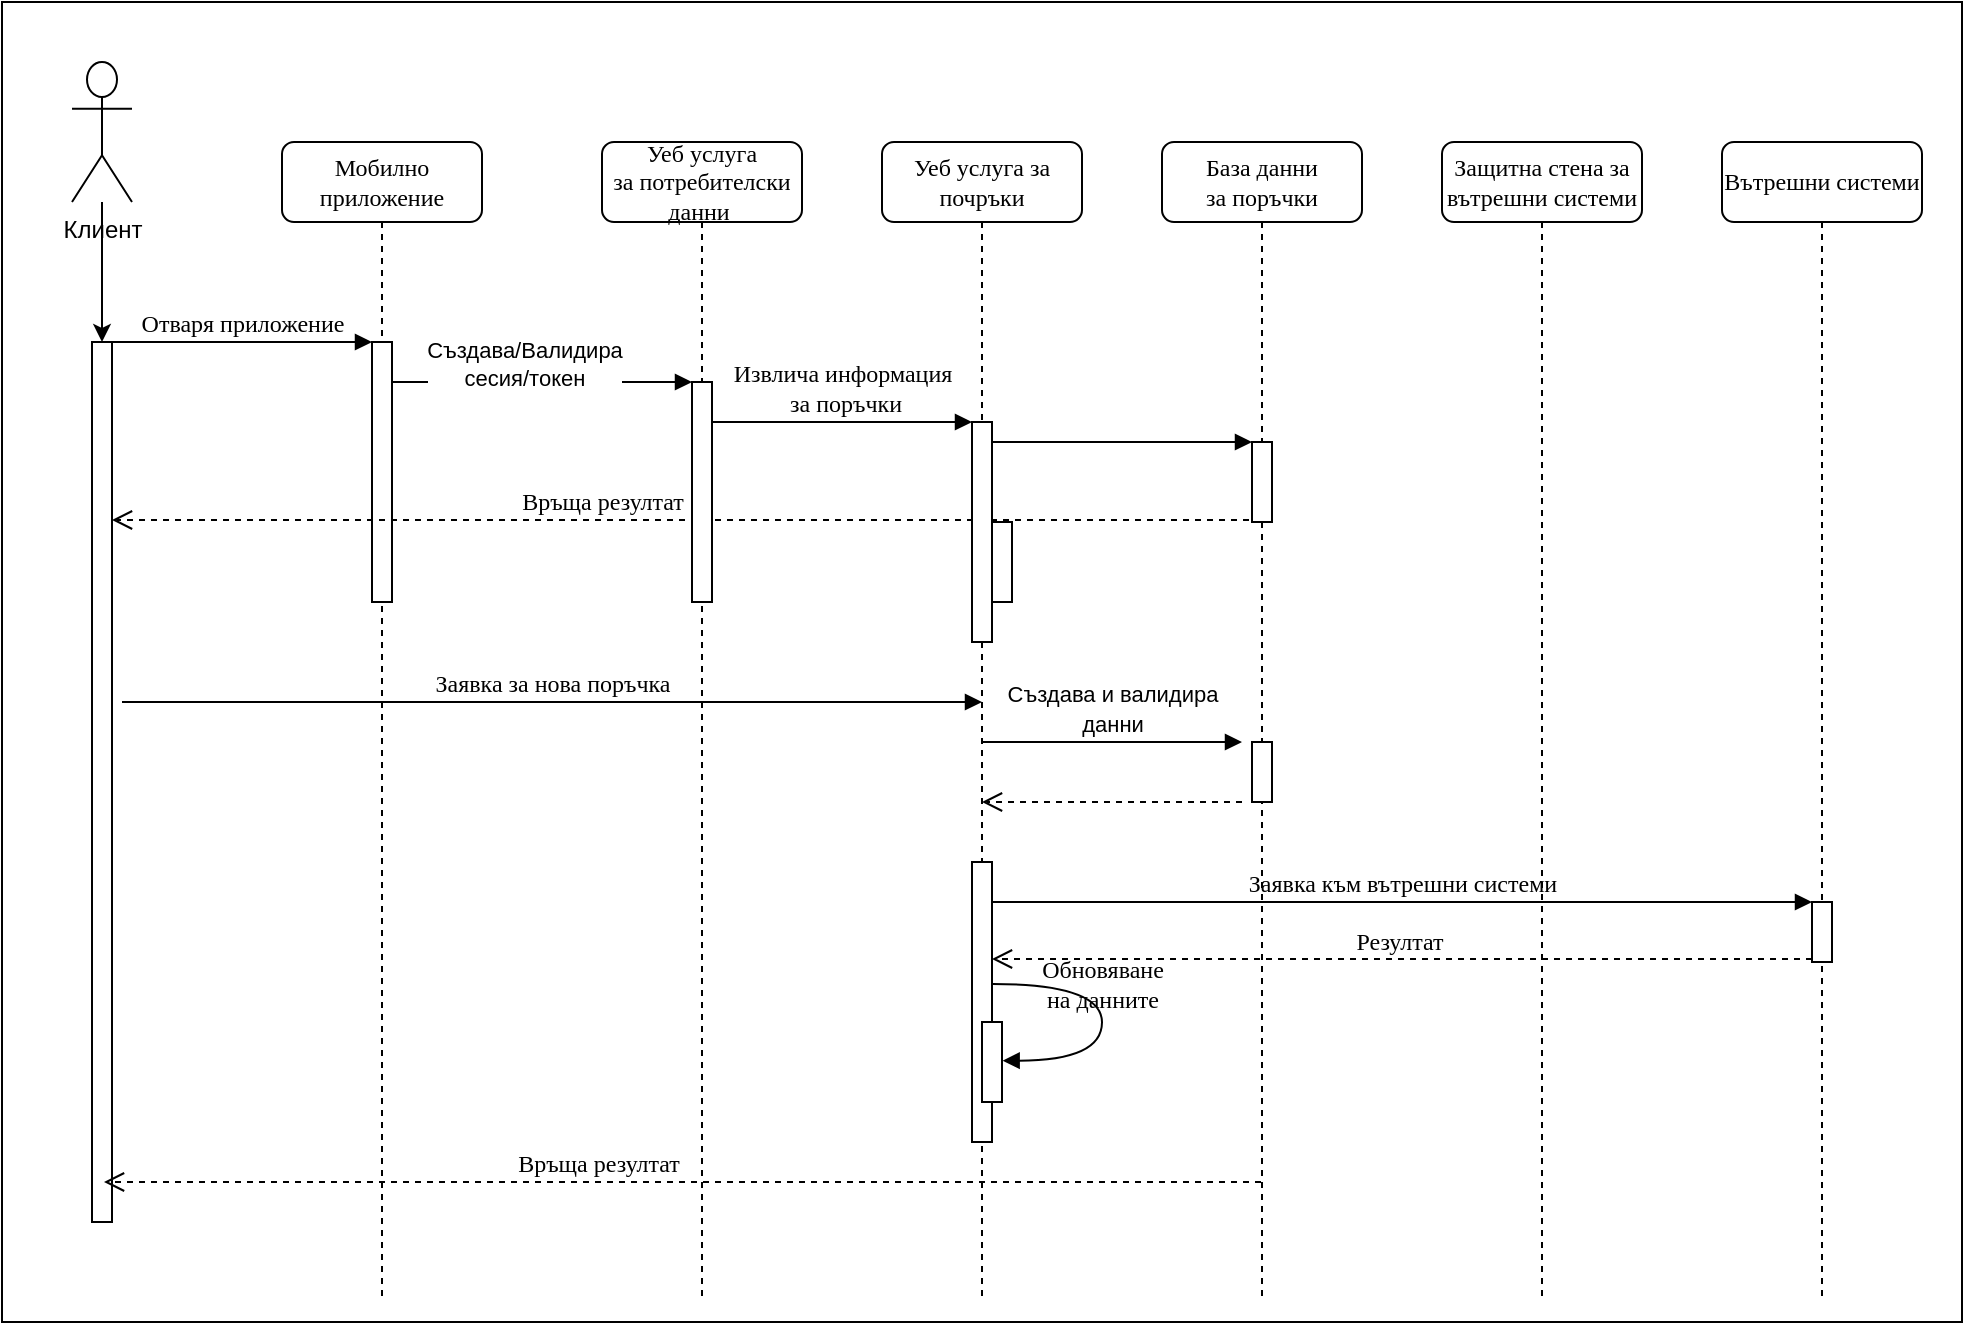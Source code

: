 <mxfile version="23.1.1" type="github">
  <diagram name="Page-1" id="13e1069c-82ec-6db2-03f1-153e76fe0fe0">
    <mxGraphModel dx="1434" dy="746" grid="1" gridSize="10" guides="1" tooltips="1" connect="1" arrows="1" fold="1" page="1" pageScale="1" pageWidth="1100" pageHeight="850" background="none" math="0" shadow="0">
      <root>
        <mxCell id="0" />
        <mxCell id="1" parent="0" />
        <mxCell id="hzYYyXt_HhxSGGgCE7m4-3" value="" style="rounded=0;whiteSpace=wrap;html=1;" vertex="1" parent="1">
          <mxGeometry x="100" y="10" width="980" height="660" as="geometry" />
        </mxCell>
        <mxCell id="hzYYyXt_HhxSGGgCE7m4-4" value="Мобилно приложение" style="shape=umlLifeline;perimeter=lifelinePerimeter;whiteSpace=wrap;html=1;container=1;collapsible=0;recursiveResize=0;outlineConnect=0;rounded=1;shadow=0;comic=0;labelBackgroundColor=none;strokeWidth=1;fontFamily=Verdana;fontSize=12;align=center;" vertex="1" parent="1">
          <mxGeometry x="240" y="80" width="100" height="580" as="geometry" />
        </mxCell>
        <mxCell id="hzYYyXt_HhxSGGgCE7m4-5" value="" style="html=1;points=[];perimeter=orthogonalPerimeter;rounded=0;shadow=0;comic=0;labelBackgroundColor=none;strokeWidth=1;fontFamily=Verdana;fontSize=12;align=center;" vertex="1" parent="hzYYyXt_HhxSGGgCE7m4-4">
          <mxGeometry x="45" y="100" width="10" height="130" as="geometry" />
        </mxCell>
        <mxCell id="hzYYyXt_HhxSGGgCE7m4-24" value="Връща резултат&amp;nbsp; &amp;nbsp; &amp;nbsp; &amp;nbsp; &amp;nbsp; &amp;nbsp; &amp;nbsp; &amp;nbsp; &amp;nbsp; &amp;nbsp; &amp;nbsp; &amp;nbsp; &amp;nbsp; &amp;nbsp;&amp;nbsp;" style="html=1;verticalAlign=bottom;endArrow=open;dashed=1;endSize=8;labelBackgroundColor=none;fontFamily=Verdana;fontSize=12;edgeStyle=elbowEdgeStyle;elbow=vertical;" edge="1" parent="hzYYyXt_HhxSGGgCE7m4-4" source="hzYYyXt_HhxSGGgCE7m4-9">
          <mxGeometry relative="1" as="geometry">
            <mxPoint x="-85" y="189" as="targetPoint" />
            <Array as="points">
              <mxPoint x="330" y="189" />
            </Array>
            <mxPoint x="630" y="189" as="sourcePoint" />
          </mxGeometry>
        </mxCell>
        <mxCell id="hzYYyXt_HhxSGGgCE7m4-6" value="Уеб услуга за&amp;nbsp;потребителски данни&amp;nbsp;" style="shape=umlLifeline;perimeter=lifelinePerimeter;whiteSpace=wrap;html=1;container=1;collapsible=0;recursiveResize=0;outlineConnect=0;rounded=1;shadow=0;comic=0;labelBackgroundColor=none;strokeWidth=1;fontFamily=Verdana;fontSize=12;align=center;" vertex="1" parent="1">
          <mxGeometry x="400" y="80" width="100" height="580" as="geometry" />
        </mxCell>
        <mxCell id="hzYYyXt_HhxSGGgCE7m4-7" value="" style="html=1;points=[];perimeter=orthogonalPerimeter;rounded=0;shadow=0;comic=0;labelBackgroundColor=none;strokeWidth=1;fontFamily=Verdana;fontSize=12;align=center;" vertex="1" parent="hzYYyXt_HhxSGGgCE7m4-6">
          <mxGeometry x="45" y="120" width="10" height="110" as="geometry" />
        </mxCell>
        <mxCell id="hzYYyXt_HhxSGGgCE7m4-8" value="Уеб услуга за почръки" style="shape=umlLifeline;perimeter=lifelinePerimeter;whiteSpace=wrap;html=1;container=1;collapsible=0;recursiveResize=0;outlineConnect=0;rounded=1;shadow=0;comic=0;labelBackgroundColor=none;strokeWidth=1;fontFamily=Verdana;fontSize=12;align=center;" vertex="1" parent="1">
          <mxGeometry x="540" y="80" width="100" height="580" as="geometry" />
        </mxCell>
        <mxCell id="hzYYyXt_HhxSGGgCE7m4-27" value="" style="html=1;points=[];perimeter=orthogonalPerimeter;rounded=0;shadow=0;comic=0;labelBackgroundColor=none;strokeWidth=1;fontFamily=Verdana;fontSize=12;align=center;" vertex="1" parent="hzYYyXt_HhxSGGgCE7m4-8">
          <mxGeometry x="55" y="190" width="10" height="40" as="geometry" />
        </mxCell>
        <mxCell id="hzYYyXt_HhxSGGgCE7m4-48" value="&lt;br&gt;&lt;span style=&quot;color: rgb(0, 0, 0); font-family: Helvetica; font-size: 11px; font-style: normal; font-variant-ligatures: normal; font-variant-caps: normal; font-weight: 400; letter-spacing: normal; orphans: 2; text-align: center; text-indent: 0px; text-transform: none; widows: 2; word-spacing: 0px; -webkit-text-stroke-width: 0px; background-color: rgb(255, 255, 255); text-decoration-thickness: initial; text-decoration-style: initial; text-decoration-color: initial; float: none; display: inline !important;&quot;&gt;Създава и валидира&lt;/span&gt;&lt;br style=&quot;border-color: var(--border-color); color: rgb(0, 0, 0); font-family: Helvetica; font-size: 11px; font-style: normal; font-variant-ligatures: normal; font-variant-caps: normal; font-weight: 400; letter-spacing: normal; orphans: 2; text-align: center; text-indent: 0px; text-transform: none; widows: 2; word-spacing: 0px; -webkit-text-stroke-width: 0px; text-decoration-thickness: initial; text-decoration-style: initial; text-decoration-color: initial;&quot;&gt;&lt;span style=&quot;color: rgb(0, 0, 0); font-family: Helvetica; font-size: 11px; font-style: normal; font-variant-ligatures: normal; font-variant-caps: normal; font-weight: 400; letter-spacing: normal; orphans: 2; text-align: center; text-indent: 0px; text-transform: none; widows: 2; word-spacing: 0px; -webkit-text-stroke-width: 0px; background-color: rgb(255, 255, 255); text-decoration-thickness: initial; text-decoration-style: initial; text-decoration-color: initial; float: none; display: inline !important;&quot;&gt;данни&lt;/span&gt;&lt;br&gt;" style="html=1;verticalAlign=bottom;endArrow=block;entryX=0;entryY=0;labelBackgroundColor=none;fontFamily=Verdana;fontSize=12;edgeStyle=elbowEdgeStyle;elbow=vertical;" edge="1" parent="hzYYyXt_HhxSGGgCE7m4-8">
          <mxGeometry relative="1" as="geometry">
            <mxPoint x="50" y="300" as="sourcePoint" />
            <mxPoint x="180" y="300" as="targetPoint" />
          </mxGeometry>
        </mxCell>
        <mxCell id="hzYYyXt_HhxSGGgCE7m4-9" value="База данни за&amp;nbsp;поръчки" style="shape=umlLifeline;perimeter=lifelinePerimeter;whiteSpace=wrap;html=1;container=1;collapsible=0;recursiveResize=0;outlineConnect=0;rounded=1;shadow=0;comic=0;labelBackgroundColor=none;strokeWidth=1;fontFamily=Verdana;fontSize=12;align=center;" vertex="1" parent="1">
          <mxGeometry x="680" y="80" width="100" height="580" as="geometry" />
        </mxCell>
        <mxCell id="hzYYyXt_HhxSGGgCE7m4-49" value="" style="html=1;points=[];perimeter=orthogonalPerimeter;rounded=0;shadow=0;comic=0;labelBackgroundColor=none;strokeWidth=1;fontFamily=Verdana;fontSize=12;align=center;" vertex="1" parent="hzYYyXt_HhxSGGgCE7m4-9">
          <mxGeometry x="45" y="300" width="10" height="30" as="geometry" />
        </mxCell>
        <mxCell id="hzYYyXt_HhxSGGgCE7m4-10" value="Защитна стена за вътрешни системи" style="shape=umlLifeline;perimeter=lifelinePerimeter;whiteSpace=wrap;html=1;container=1;collapsible=0;recursiveResize=0;outlineConnect=0;rounded=1;shadow=0;comic=0;labelBackgroundColor=none;strokeWidth=1;fontFamily=Verdana;fontSize=12;align=center;" vertex="1" parent="1">
          <mxGeometry x="820" y="80" width="100" height="580" as="geometry" />
        </mxCell>
        <mxCell id="hzYYyXt_HhxSGGgCE7m4-11" value="Вътрешни системи" style="shape=umlLifeline;perimeter=lifelinePerimeter;whiteSpace=wrap;html=1;container=1;collapsible=0;recursiveResize=0;outlineConnect=0;rounded=1;shadow=0;comic=0;labelBackgroundColor=none;strokeWidth=1;fontFamily=Verdana;fontSize=12;align=center;" vertex="1" parent="1">
          <mxGeometry x="960" y="80" width="100" height="580" as="geometry" />
        </mxCell>
        <mxCell id="hzYYyXt_HhxSGGgCE7m4-12" value="" style="html=1;points=[];perimeter=orthogonalPerimeter;rounded=0;shadow=0;comic=0;labelBackgroundColor=none;strokeWidth=1;fontFamily=Verdana;fontSize=12;align=center;" vertex="1" parent="1">
          <mxGeometry x="585" y="220" width="10" height="110" as="geometry" />
        </mxCell>
        <mxCell id="hzYYyXt_HhxSGGgCE7m4-13" value="Извлича информация&lt;br style=&quot;border-color: var(--border-color);&quot;&gt;&amp;nbsp;за поръчки" style="html=1;verticalAlign=bottom;endArrow=block;labelBackgroundColor=none;fontFamily=Verdana;fontSize=12;edgeStyle=elbowEdgeStyle;elbow=vertical;" edge="1" parent="1" source="hzYYyXt_HhxSGGgCE7m4-7" target="hzYYyXt_HhxSGGgCE7m4-12">
          <mxGeometry relative="1" as="geometry">
            <mxPoint x="510" y="220" as="sourcePoint" />
            <Array as="points">
              <mxPoint x="460" y="220" />
            </Array>
          </mxGeometry>
        </mxCell>
        <mxCell id="hzYYyXt_HhxSGGgCE7m4-14" value="" style="html=1;points=[];perimeter=orthogonalPerimeter;rounded=0;shadow=0;comic=0;labelBackgroundColor=none;strokeWidth=1;fontFamily=Verdana;fontSize=12;align=center;" vertex="1" parent="1">
          <mxGeometry x="725" y="230" width="10" height="40" as="geometry" />
        </mxCell>
        <mxCell id="hzYYyXt_HhxSGGgCE7m4-15" value="" style="html=1;verticalAlign=bottom;endArrow=block;entryX=0;entryY=0;labelBackgroundColor=none;fontFamily=Verdana;fontSize=12;edgeStyle=elbowEdgeStyle;elbow=vertical;" edge="1" parent="1" source="hzYYyXt_HhxSGGgCE7m4-12" target="hzYYyXt_HhxSGGgCE7m4-14">
          <mxGeometry relative="1" as="geometry">
            <mxPoint x="650" y="230" as="sourcePoint" />
          </mxGeometry>
        </mxCell>
        <mxCell id="hzYYyXt_HhxSGGgCE7m4-17" value="" style="html=1;points=[];perimeter=orthogonalPerimeter;rounded=0;shadow=0;comic=0;labelBackgroundColor=none;strokeWidth=1;fontFamily=Verdana;fontSize=12;align=center;" vertex="1" parent="1">
          <mxGeometry x="585" y="440" width="10" height="140" as="geometry" />
        </mxCell>
        <mxCell id="hzYYyXt_HhxSGGgCE7m4-19" value="" style="html=1;points=[];perimeter=orthogonalPerimeter;rounded=0;shadow=0;comic=0;labelBackgroundColor=none;strokeColor=#000000;strokeWidth=1;fillColor=#FFFFFF;fontFamily=Verdana;fontSize=12;fontColor=#000000;align=center;" vertex="1" parent="1">
          <mxGeometry x="1005" y="460" width="10" height="30" as="geometry" />
        </mxCell>
        <mxCell id="hzYYyXt_HhxSGGgCE7m4-20" value="Заявка към вътрешни системи" style="html=1;verticalAlign=bottom;endArrow=block;entryX=0;entryY=0;labelBackgroundColor=none;fontFamily=Verdana;fontSize=12;" edge="1" parent="1" source="hzYYyXt_HhxSGGgCE7m4-17" target="hzYYyXt_HhxSGGgCE7m4-19">
          <mxGeometry relative="1" as="geometry">
            <mxPoint x="930" y="340" as="sourcePoint" />
          </mxGeometry>
        </mxCell>
        <mxCell id="hzYYyXt_HhxSGGgCE7m4-21" value="Резултат&amp;nbsp;" style="html=1;verticalAlign=bottom;endArrow=open;dashed=1;endSize=8;exitX=0;exitY=0.95;labelBackgroundColor=none;fontFamily=Verdana;fontSize=12;" edge="1" parent="1" source="hzYYyXt_HhxSGGgCE7m4-19" target="hzYYyXt_HhxSGGgCE7m4-17">
          <mxGeometry relative="1" as="geometry">
            <mxPoint x="930" y="416" as="targetPoint" />
          </mxGeometry>
        </mxCell>
        <mxCell id="hzYYyXt_HhxSGGgCE7m4-25" value="Отваря приложение" style="html=1;verticalAlign=bottom;endArrow=block;entryX=0;entryY=0;labelBackgroundColor=none;fontFamily=Verdana;fontSize=12;edgeStyle=elbowEdgeStyle;elbow=vertical;" edge="1" parent="1" source="hzYYyXt_HhxSGGgCE7m4-40" target="hzYYyXt_HhxSGGgCE7m4-5">
          <mxGeometry relative="1" as="geometry">
            <mxPoint x="220" y="190" as="sourcePoint" />
          </mxGeometry>
        </mxCell>
        <mxCell id="hzYYyXt_HhxSGGgCE7m4-26" value="" style="html=1;verticalAlign=bottom;endArrow=block;entryX=0;entryY=0;labelBackgroundColor=none;fontFamily=Verdana;fontSize=12;edgeStyle=elbowEdgeStyle;elbow=vertical;" edge="1" parent="1" source="hzYYyXt_HhxSGGgCE7m4-5" target="hzYYyXt_HhxSGGgCE7m4-7">
          <mxGeometry relative="1" as="geometry">
            <mxPoint x="370" y="200" as="sourcePoint" />
          </mxGeometry>
        </mxCell>
        <mxCell id="hzYYyXt_HhxSGGgCE7m4-47" value="Създава/Валидира &lt;br&gt;сесия/токен" style="edgeLabel;html=1;align=center;verticalAlign=middle;resizable=0;points=[];" vertex="1" connectable="0" parent="hzYYyXt_HhxSGGgCE7m4-26">
          <mxGeometry x="-0.12" y="9" relative="1" as="geometry">
            <mxPoint as="offset" />
          </mxGeometry>
        </mxCell>
        <mxCell id="hzYYyXt_HhxSGGgCE7m4-30" value="" style="html=1;points=[];perimeter=orthogonalPerimeter;rounded=0;shadow=0;comic=0;labelBackgroundColor=none;strokeWidth=1;fontFamily=Verdana;fontSize=12;align=center;" vertex="1" parent="1">
          <mxGeometry x="590" y="520" width="10" height="40" as="geometry" />
        </mxCell>
        <mxCell id="hzYYyXt_HhxSGGgCE7m4-31" value="Обновяване &lt;br&gt;на данните" style="html=1;verticalAlign=bottom;endArrow=block;labelBackgroundColor=none;fontFamily=Verdana;fontSize=12;elbow=vertical;edgeStyle=orthogonalEdgeStyle;curved=1;entryX=1;entryY=0.286;entryPerimeter=0;exitX=1.038;exitY=0.345;exitPerimeter=0;" edge="1" parent="1">
          <mxGeometry relative="1" as="geometry">
            <mxPoint x="595.333" y="501" as="sourcePoint" />
            <mxPoint x="600.333" y="539.333" as="targetPoint" />
            <Array as="points">
              <mxPoint x="650" y="501" />
              <mxPoint x="650" y="539" />
            </Array>
          </mxGeometry>
        </mxCell>
        <mxCell id="hzYYyXt_HhxSGGgCE7m4-38" value="" style="edgeStyle=orthogonalEdgeStyle;rounded=0;orthogonalLoop=1;jettySize=auto;html=1;" edge="1" parent="1" source="hzYYyXt_HhxSGGgCE7m4-39" target="hzYYyXt_HhxSGGgCE7m4-40">
          <mxGeometry relative="1" as="geometry" />
        </mxCell>
        <mxCell id="hzYYyXt_HhxSGGgCE7m4-39" value="Клиент" style="shape=umlActor;verticalLabelPosition=bottom;verticalAlign=top;html=1;outlineConnect=0;" vertex="1" parent="1">
          <mxGeometry x="135" y="40" width="30" height="70" as="geometry" />
        </mxCell>
        <mxCell id="hzYYyXt_HhxSGGgCE7m4-40" value="" style="html=1;points=[];perimeter=orthogonalPerimeter;rounded=0;shadow=0;comic=0;labelBackgroundColor=none;strokeWidth=1;fontFamily=Verdana;fontSize=12;align=center;" vertex="1" parent="1">
          <mxGeometry x="145" y="180" width="10" height="440" as="geometry" />
        </mxCell>
        <mxCell id="hzYYyXt_HhxSGGgCE7m4-18" value="Заявка за нова поръчка" style="html=1;verticalAlign=bottom;endArrow=block;entryX=0;entryY=0;labelBackgroundColor=none;fontFamily=Verdana;fontSize=12;" edge="1" parent="1">
          <mxGeometry relative="1" as="geometry">
            <mxPoint x="160" y="360" as="sourcePoint" />
            <mxPoint x="590" y="360" as="targetPoint" />
          </mxGeometry>
        </mxCell>
        <mxCell id="hzYYyXt_HhxSGGgCE7m4-50" value="" style="html=1;verticalAlign=bottom;endArrow=open;dashed=1;endSize=8;labelBackgroundColor=none;fontFamily=Verdana;fontSize=12;edgeStyle=elbowEdgeStyle;elbow=vertical;" edge="1" parent="1">
          <mxGeometry relative="1" as="geometry">
            <mxPoint x="590" y="410" as="targetPoint" />
            <Array as="points">
              <mxPoint x="665" y="410" />
              <mxPoint x="695" y="410" />
            </Array>
            <mxPoint x="720" y="410" as="sourcePoint" />
          </mxGeometry>
        </mxCell>
        <mxCell id="hzYYyXt_HhxSGGgCE7m4-51" value="Връща резултат&amp;nbsp; &amp;nbsp; &amp;nbsp; &amp;nbsp; &amp;nbsp; &amp;nbsp; &amp;nbsp; &amp;nbsp; &amp;nbsp; &amp;nbsp; &amp;nbsp; &amp;nbsp; &amp;nbsp; &amp;nbsp;&amp;nbsp;" style="html=1;verticalAlign=bottom;endArrow=open;dashed=1;endSize=8;labelBackgroundColor=none;fontFamily=Verdana;fontSize=12;edgeStyle=elbowEdgeStyle;elbow=vertical;entryX=0.6;entryY=0.955;entryDx=0;entryDy=0;entryPerimeter=0;" edge="1" parent="1" source="hzYYyXt_HhxSGGgCE7m4-9" target="hzYYyXt_HhxSGGgCE7m4-40">
          <mxGeometry relative="1" as="geometry">
            <mxPoint x="170" y="600" as="targetPoint" />
            <Array as="points">
              <mxPoint x="545" y="600" />
            </Array>
            <mxPoint x="705" y="600" as="sourcePoint" />
          </mxGeometry>
        </mxCell>
      </root>
    </mxGraphModel>
  </diagram>
</mxfile>
